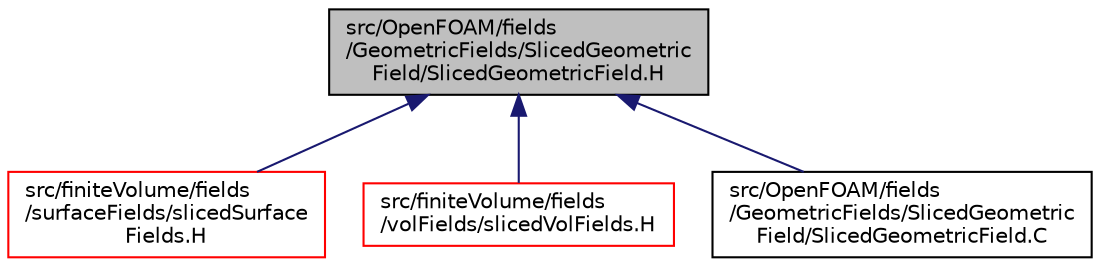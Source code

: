 digraph "src/OpenFOAM/fields/GeometricFields/SlicedGeometricField/SlicedGeometricField.H"
{
  bgcolor="transparent";
  edge [fontname="Helvetica",fontsize="10",labelfontname="Helvetica",labelfontsize="10"];
  node [fontname="Helvetica",fontsize="10",shape=record];
  Node170 [label="src/OpenFOAM/fields\l/GeometricFields/SlicedGeometric\lField/SlicedGeometricField.H",height=0.2,width=0.4,color="black", fillcolor="grey75", style="filled", fontcolor="black"];
  Node170 -> Node171 [dir="back",color="midnightblue",fontsize="10",style="solid",fontname="Helvetica"];
  Node171 [label="src/finiteVolume/fields\l/surfaceFields/slicedSurface\lFields.H",height=0.2,width=0.4,color="red",URL="$a02888.html"];
  Node170 -> Node176 [dir="back",color="midnightblue",fontsize="10",style="solid",fontname="Helvetica"];
  Node176 [label="src/finiteVolume/fields\l/volFields/slicedVolFields.H",height=0.2,width=0.4,color="red",URL="$a02903.html"];
  Node170 -> Node191 [dir="back",color="midnightblue",fontsize="10",style="solid",fontname="Helvetica"];
  Node191 [label="src/OpenFOAM/fields\l/GeometricFields/SlicedGeometric\lField/SlicedGeometricField.C",height=0.2,width=0.4,color="black",URL="$a10601.html"];
}
